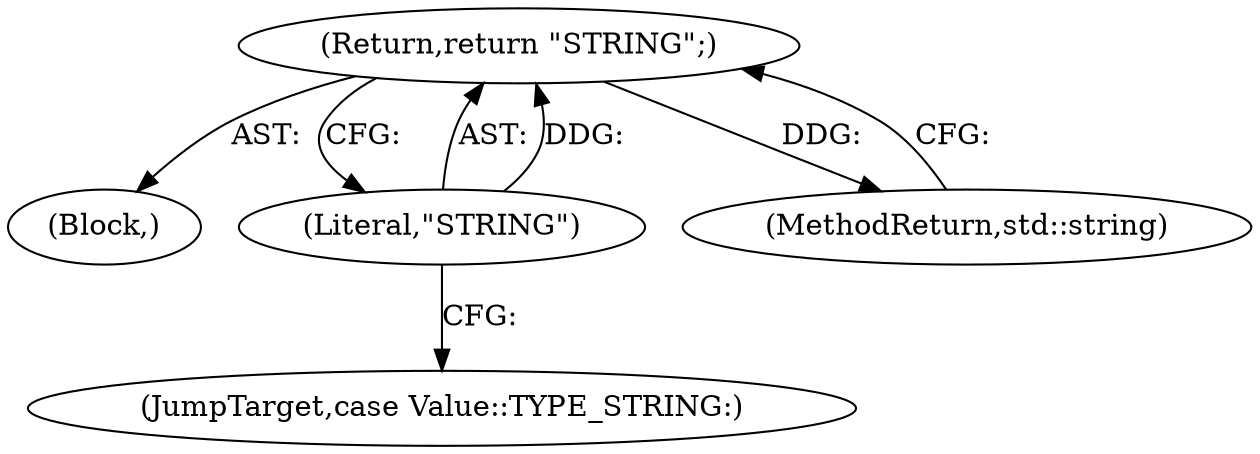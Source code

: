 digraph "1_Chrome_4ab22cfc619ee8ff17a8c50e289ec3b30731ceba_15@del" {
"1000119" [label="(Return,return \"STRING\";)"];
"1000120" [label="(Literal,\"STRING\")"];
"1000120" [label="(Literal,\"STRING\")"];
"1000105" [label="(Block,)"];
"1000118" [label="(JumpTarget,case Value::TYPE_STRING:)"];
"1000119" [label="(Return,return \"STRING\";)"];
"1000133" [label="(MethodReturn,std::string)"];
"1000119" -> "1000105"  [label="AST: "];
"1000119" -> "1000120"  [label="CFG: "];
"1000120" -> "1000119"  [label="AST: "];
"1000133" -> "1000119"  [label="CFG: "];
"1000119" -> "1000133"  [label="DDG: "];
"1000120" -> "1000119"  [label="DDG: "];
"1000120" -> "1000118"  [label="CFG: "];
}

